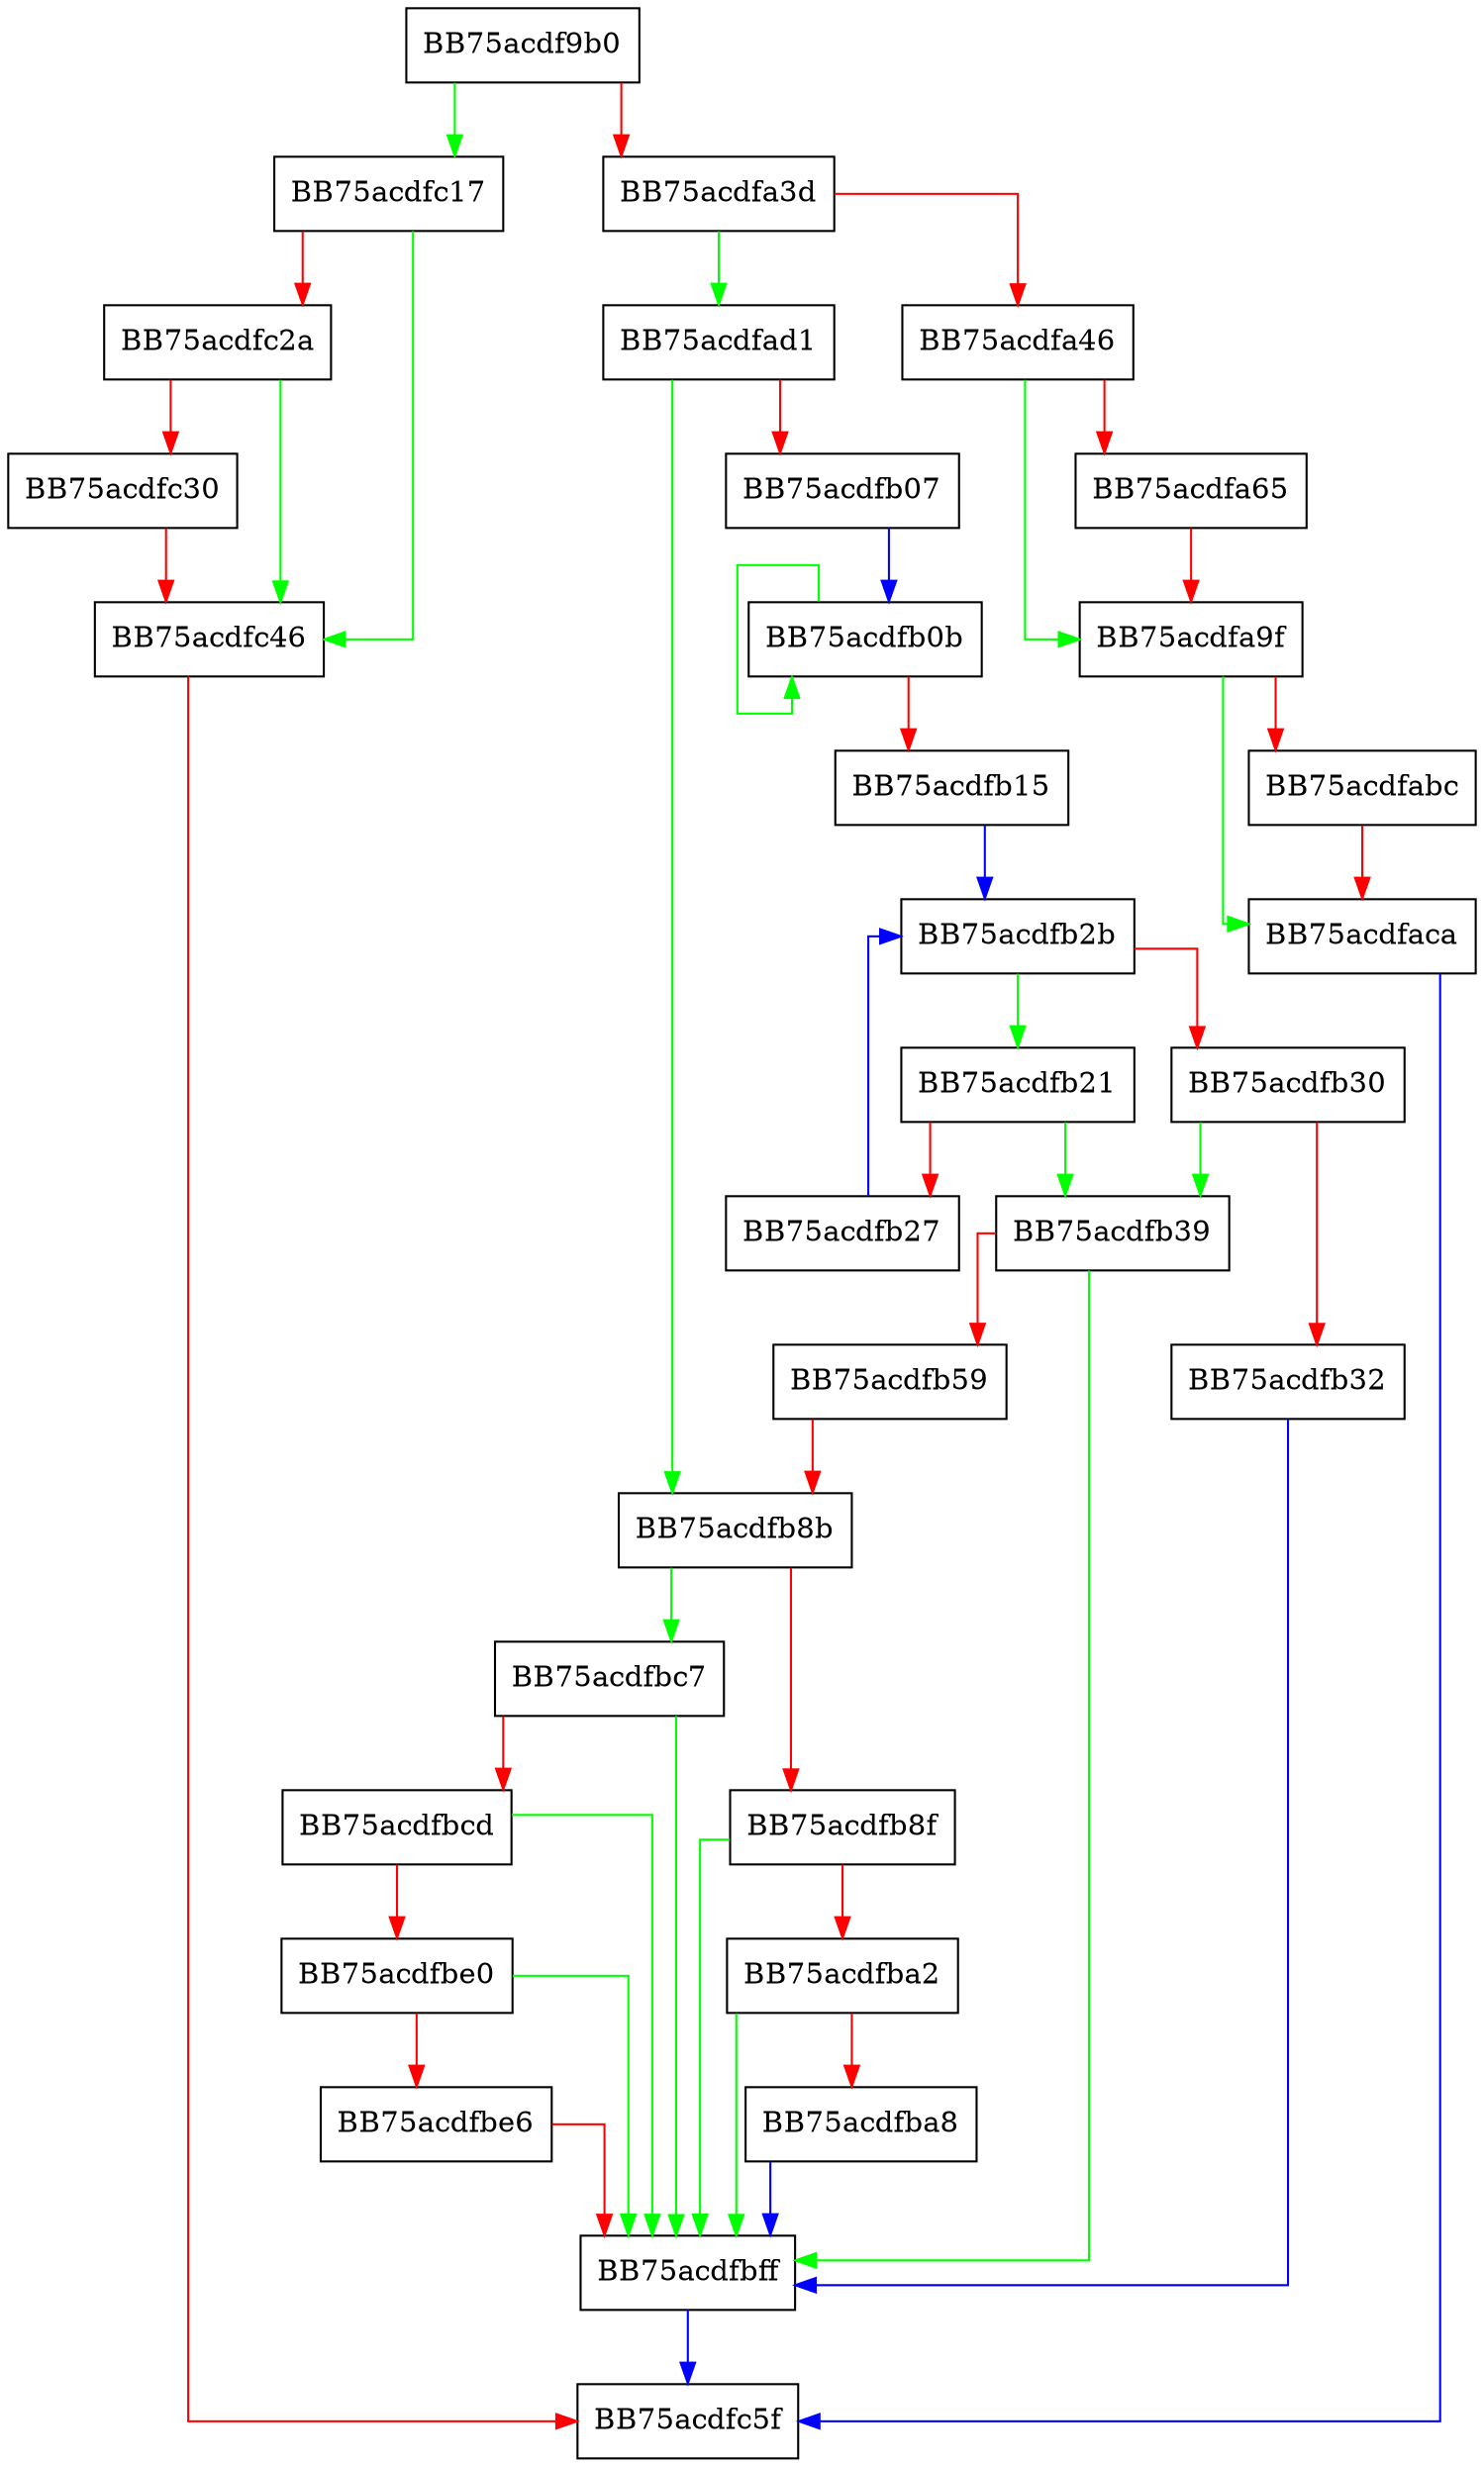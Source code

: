 digraph RegMakeKey {
  node [shape="box"];
  graph [splines=ortho];
  BB75acdf9b0 -> BB75acdfc17 [color="green"];
  BB75acdf9b0 -> BB75acdfa3d [color="red"];
  BB75acdfa3d -> BB75acdfad1 [color="green"];
  BB75acdfa3d -> BB75acdfa46 [color="red"];
  BB75acdfa46 -> BB75acdfa9f [color="green"];
  BB75acdfa46 -> BB75acdfa65 [color="red"];
  BB75acdfa65 -> BB75acdfa9f [color="red"];
  BB75acdfa9f -> BB75acdfaca [color="green"];
  BB75acdfa9f -> BB75acdfabc [color="red"];
  BB75acdfabc -> BB75acdfaca [color="red"];
  BB75acdfaca -> BB75acdfc5f [color="blue"];
  BB75acdfad1 -> BB75acdfb8b [color="green"];
  BB75acdfad1 -> BB75acdfb07 [color="red"];
  BB75acdfb07 -> BB75acdfb0b [color="blue"];
  BB75acdfb0b -> BB75acdfb0b [color="green"];
  BB75acdfb0b -> BB75acdfb15 [color="red"];
  BB75acdfb15 -> BB75acdfb2b [color="blue"];
  BB75acdfb21 -> BB75acdfb39 [color="green"];
  BB75acdfb21 -> BB75acdfb27 [color="red"];
  BB75acdfb27 -> BB75acdfb2b [color="blue"];
  BB75acdfb2b -> BB75acdfb21 [color="green"];
  BB75acdfb2b -> BB75acdfb30 [color="red"];
  BB75acdfb30 -> BB75acdfb39 [color="green"];
  BB75acdfb30 -> BB75acdfb32 [color="red"];
  BB75acdfb32 -> BB75acdfbff [color="blue"];
  BB75acdfb39 -> BB75acdfbff [color="green"];
  BB75acdfb39 -> BB75acdfb59 [color="red"];
  BB75acdfb59 -> BB75acdfb8b [color="red"];
  BB75acdfb8b -> BB75acdfbc7 [color="green"];
  BB75acdfb8b -> BB75acdfb8f [color="red"];
  BB75acdfb8f -> BB75acdfbff [color="green"];
  BB75acdfb8f -> BB75acdfba2 [color="red"];
  BB75acdfba2 -> BB75acdfbff [color="green"];
  BB75acdfba2 -> BB75acdfba8 [color="red"];
  BB75acdfba8 -> BB75acdfbff [color="blue"];
  BB75acdfbc7 -> BB75acdfbff [color="green"];
  BB75acdfbc7 -> BB75acdfbcd [color="red"];
  BB75acdfbcd -> BB75acdfbff [color="green"];
  BB75acdfbcd -> BB75acdfbe0 [color="red"];
  BB75acdfbe0 -> BB75acdfbff [color="green"];
  BB75acdfbe0 -> BB75acdfbe6 [color="red"];
  BB75acdfbe6 -> BB75acdfbff [color="red"];
  BB75acdfbff -> BB75acdfc5f [color="blue"];
  BB75acdfc17 -> BB75acdfc46 [color="green"];
  BB75acdfc17 -> BB75acdfc2a [color="red"];
  BB75acdfc2a -> BB75acdfc46 [color="green"];
  BB75acdfc2a -> BB75acdfc30 [color="red"];
  BB75acdfc30 -> BB75acdfc46 [color="red"];
  BB75acdfc46 -> BB75acdfc5f [color="red"];
}